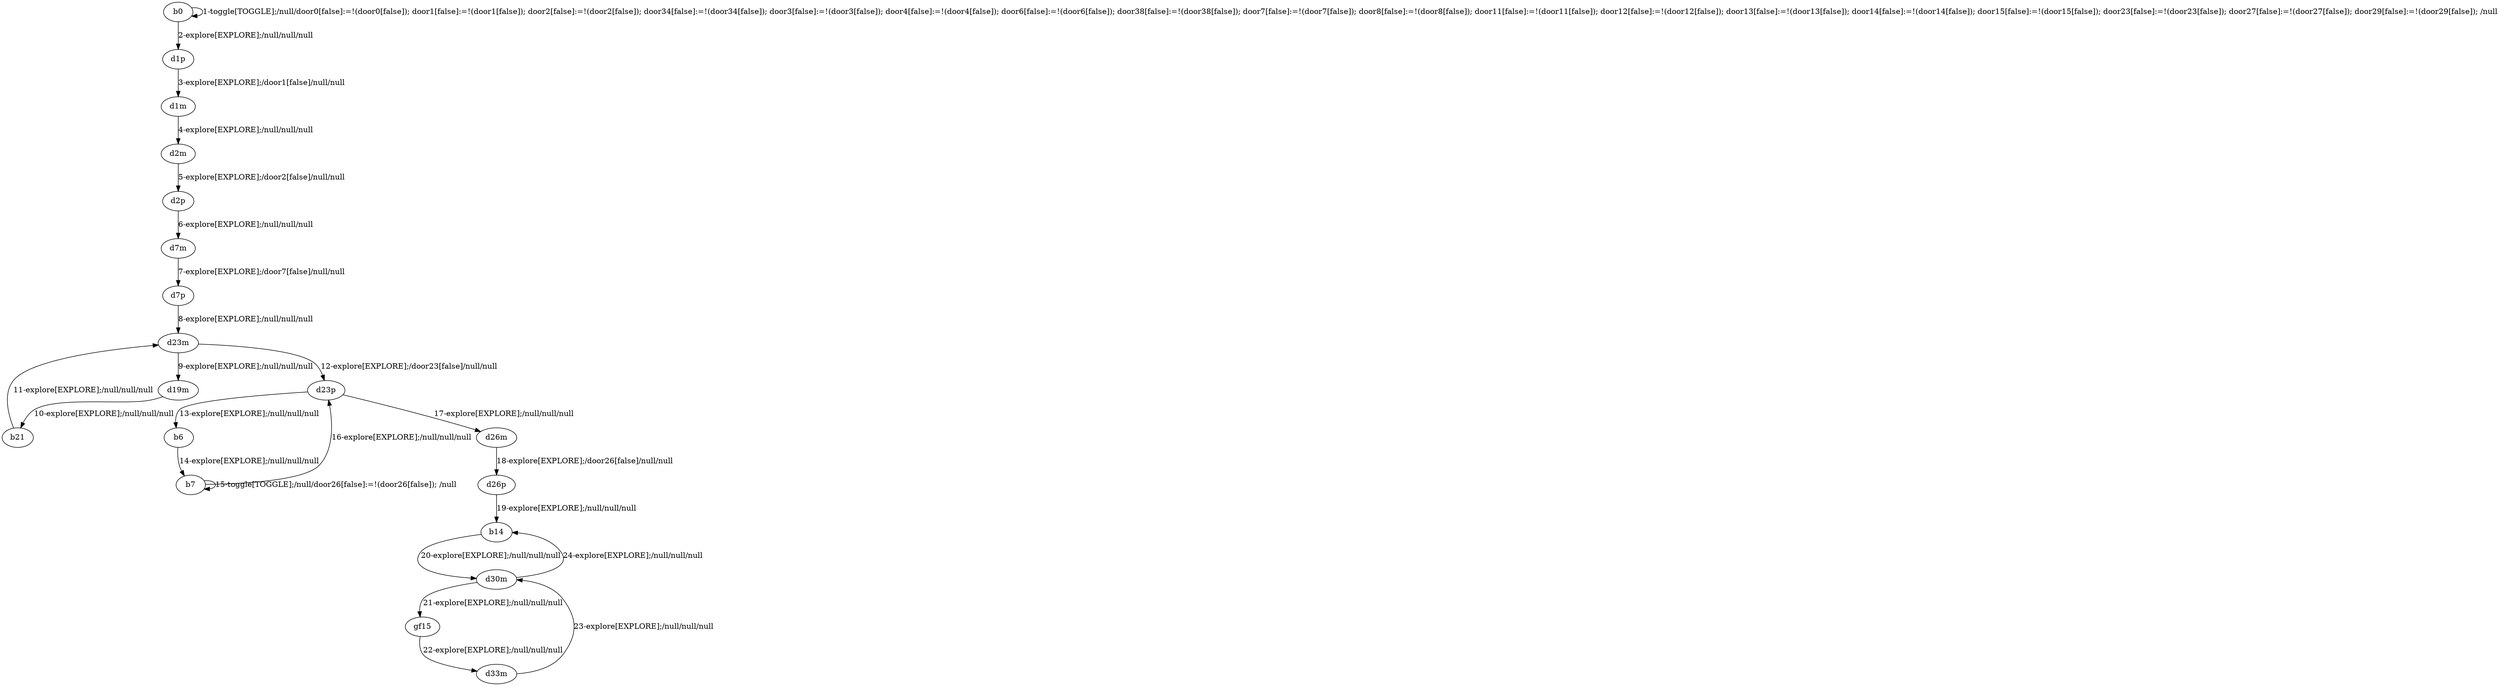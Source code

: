 # Total number of goals covered by this test: 1
# d30m --> b14

digraph g {
"b0" -> "b0" [label = "1-toggle[TOGGLE];/null/door0[false]:=!(door0[false]); door1[false]:=!(door1[false]); door2[false]:=!(door2[false]); door34[false]:=!(door34[false]); door3[false]:=!(door3[false]); door4[false]:=!(door4[false]); door6[false]:=!(door6[false]); door38[false]:=!(door38[false]); door7[false]:=!(door7[false]); door8[false]:=!(door8[false]); door11[false]:=!(door11[false]); door12[false]:=!(door12[false]); door13[false]:=!(door13[false]); door14[false]:=!(door14[false]); door15[false]:=!(door15[false]); door23[false]:=!(door23[false]); door27[false]:=!(door27[false]); door29[false]:=!(door29[false]); /null"];
"b0" -> "d1p" [label = "2-explore[EXPLORE];/null/null/null"];
"d1p" -> "d1m" [label = "3-explore[EXPLORE];/door1[false]/null/null"];
"d1m" -> "d2m" [label = "4-explore[EXPLORE];/null/null/null"];
"d2m" -> "d2p" [label = "5-explore[EXPLORE];/door2[false]/null/null"];
"d2p" -> "d7m" [label = "6-explore[EXPLORE];/null/null/null"];
"d7m" -> "d7p" [label = "7-explore[EXPLORE];/door7[false]/null/null"];
"d7p" -> "d23m" [label = "8-explore[EXPLORE];/null/null/null"];
"d23m" -> "d19m" [label = "9-explore[EXPLORE];/null/null/null"];
"d19m" -> "b21" [label = "10-explore[EXPLORE];/null/null/null"];
"b21" -> "d23m" [label = "11-explore[EXPLORE];/null/null/null"];
"d23m" -> "d23p" [label = "12-explore[EXPLORE];/door23[false]/null/null"];
"d23p" -> "b6" [label = "13-explore[EXPLORE];/null/null/null"];
"b6" -> "b7" [label = "14-explore[EXPLORE];/null/null/null"];
"b7" -> "b7" [label = "15-toggle[TOGGLE];/null/door26[false]:=!(door26[false]); /null"];
"b7" -> "d23p" [label = "16-explore[EXPLORE];/null/null/null"];
"d23p" -> "d26m" [label = "17-explore[EXPLORE];/null/null/null"];
"d26m" -> "d26p" [label = "18-explore[EXPLORE];/door26[false]/null/null"];
"d26p" -> "b14" [label = "19-explore[EXPLORE];/null/null/null"];
"b14" -> "d30m" [label = "20-explore[EXPLORE];/null/null/null"];
"d30m" -> "gf15" [label = "21-explore[EXPLORE];/null/null/null"];
"gf15" -> "d33m" [label = "22-explore[EXPLORE];/null/null/null"];
"d33m" -> "d30m" [label = "23-explore[EXPLORE];/null/null/null"];
"d30m" -> "b14" [label = "24-explore[EXPLORE];/null/null/null"];
}